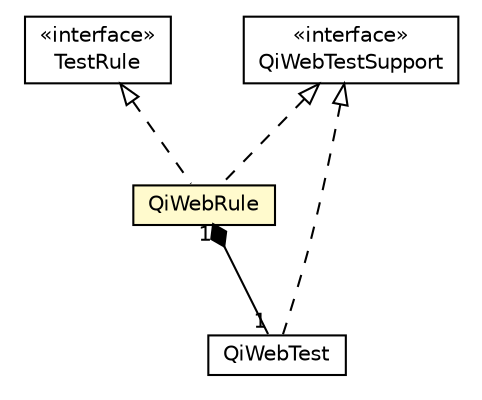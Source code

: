 #!/usr/local/bin/dot
#
# Class diagram 
# Generated by UMLGraph version R5_6-24-gf6e263 (http://www.umlgraph.org/)
#

digraph G {
	edge [fontname="Helvetica",fontsize=10,labelfontname="Helvetica",labelfontsize=10];
	node [fontname="Helvetica",fontsize=10,shape=plaintext];
	nodesep=0.25;
	ranksep=0.5;
	// org.qiweb.test.QiWebRule
	c29399 [label=<<table title="org.qiweb.test.QiWebRule" border="0" cellborder="1" cellspacing="0" cellpadding="2" port="p" bgcolor="lemonChiffon" href="./QiWebRule.html">
		<tr><td><table border="0" cellspacing="0" cellpadding="1">
<tr><td align="center" balign="center"> QiWebRule </td></tr>
		</table></td></tr>
		</table>>, URL="./QiWebRule.html", fontname="Helvetica", fontcolor="black", fontsize=10.0];
	// org.qiweb.test.QiWebTest
	c29400 [label=<<table title="org.qiweb.test.QiWebTest" border="0" cellborder="1" cellspacing="0" cellpadding="2" port="p" href="./QiWebTest.html">
		<tr><td><table border="0" cellspacing="0" cellpadding="1">
<tr><td align="center" balign="center"> QiWebTest </td></tr>
		</table></td></tr>
		</table>>, URL="./QiWebTest.html", fontname="Helvetica", fontcolor="black", fontsize=10.0];
	// org.qiweb.test.QiWebTestSupport
	c29401 [label=<<table title="org.qiweb.test.QiWebTestSupport" border="0" cellborder="1" cellspacing="0" cellpadding="2" port="p" href="./QiWebTestSupport.html">
		<tr><td><table border="0" cellspacing="0" cellpadding="1">
<tr><td align="center" balign="center"> &#171;interface&#187; </td></tr>
<tr><td align="center" balign="center"> QiWebTestSupport </td></tr>
		</table></td></tr>
		</table>>, URL="./QiWebTestSupport.html", fontname="Helvetica", fontcolor="black", fontsize=10.0];
	//org.qiweb.test.QiWebRule implements org.qiweb.test.QiWebTestSupport
	c29401:p -> c29399:p [dir=back,arrowtail=empty,style=dashed];
	//org.qiweb.test.QiWebRule implements org.junit.rules.TestRule
	c29409:p -> c29399:p [dir=back,arrowtail=empty,style=dashed];
	// org.qiweb.test.QiWebRule COMPOSED org.qiweb.test.QiWebTest
	c29399:p -> c29400:p [taillabel="1", label="", headlabel="1", fontname="Helvetica", fontcolor="black", fontsize=10.0, color="black", arrowhead=none, arrowtail=diamond, dir=both];
	//org.qiweb.test.QiWebTest implements org.qiweb.test.QiWebTestSupport
	c29401:p -> c29400:p [dir=back,arrowtail=empty,style=dashed];
	// org.junit.rules.TestRule
	c29409 [label=<<table title="org.junit.rules.TestRule" border="0" cellborder="1" cellspacing="0" cellpadding="2" port="p" href="http://junit.org/apidocs/org/junit/rules/TestRule.html">
		<tr><td><table border="0" cellspacing="0" cellpadding="1">
<tr><td align="center" balign="center"> &#171;interface&#187; </td></tr>
<tr><td align="center" balign="center"> TestRule </td></tr>
		</table></td></tr>
		</table>>, URL="http://junit.org/apidocs/org/junit/rules/TestRule.html", fontname="Helvetica", fontcolor="black", fontsize=10.0];
}

